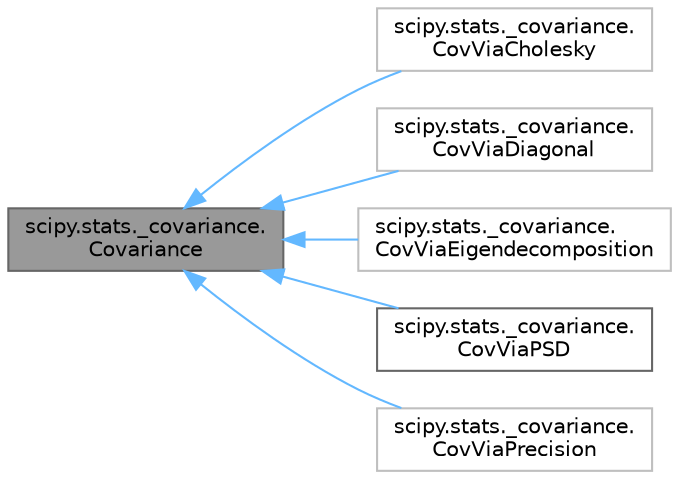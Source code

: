 digraph "scipy.stats._covariance.Covariance"
{
 // LATEX_PDF_SIZE
  bgcolor="transparent";
  edge [fontname=Helvetica,fontsize=10,labelfontname=Helvetica,labelfontsize=10];
  node [fontname=Helvetica,fontsize=10,shape=box,height=0.2,width=0.4];
  rankdir="LR";
  Node1 [id="Node000001",label="scipy.stats._covariance.\lCovariance",height=0.2,width=0.4,color="gray40", fillcolor="grey60", style="filled", fontcolor="black",tooltip=" "];
  Node1 -> Node2 [id="edge1_Node000001_Node000002",dir="back",color="steelblue1",style="solid",tooltip=" "];
  Node2 [id="Node000002",label="scipy.stats._covariance.\lCovViaCholesky",height=0.2,width=0.4,color="grey75", fillcolor="white", style="filled",URL="$d8/d7b/classscipy_1_1stats_1_1__covariance_1_1CovViaCholesky.html",tooltip=" "];
  Node1 -> Node3 [id="edge2_Node000001_Node000003",dir="back",color="steelblue1",style="solid",tooltip=" "];
  Node3 [id="Node000003",label="scipy.stats._covariance.\lCovViaDiagonal",height=0.2,width=0.4,color="grey75", fillcolor="white", style="filled",URL="$dd/d97/classscipy_1_1stats_1_1__covariance_1_1CovViaDiagonal.html",tooltip=" "];
  Node1 -> Node4 [id="edge3_Node000001_Node000004",dir="back",color="steelblue1",style="solid",tooltip=" "];
  Node4 [id="Node000004",label="scipy.stats._covariance.\lCovViaEigendecomposition",height=0.2,width=0.4,color="grey75", fillcolor="white", style="filled",URL="$df/db2/classscipy_1_1stats_1_1__covariance_1_1CovViaEigendecomposition.html",tooltip=" "];
  Node1 -> Node5 [id="edge4_Node000001_Node000005",dir="back",color="steelblue1",style="solid",tooltip=" "];
  Node5 [id="Node000005",label="scipy.stats._covariance.\lCovViaPSD",height=0.2,width=0.4,color="gray40", fillcolor="white", style="filled",URL="$dc/d61/classscipy_1_1stats_1_1__covariance_1_1CovViaPSD.html",tooltip=" "];
  Node1 -> Node6 [id="edge5_Node000001_Node000006",dir="back",color="steelblue1",style="solid",tooltip=" "];
  Node6 [id="Node000006",label="scipy.stats._covariance.\lCovViaPrecision",height=0.2,width=0.4,color="grey75", fillcolor="white", style="filled",URL="$d7/d08/classscipy_1_1stats_1_1__covariance_1_1CovViaPrecision.html",tooltip=" "];
}
